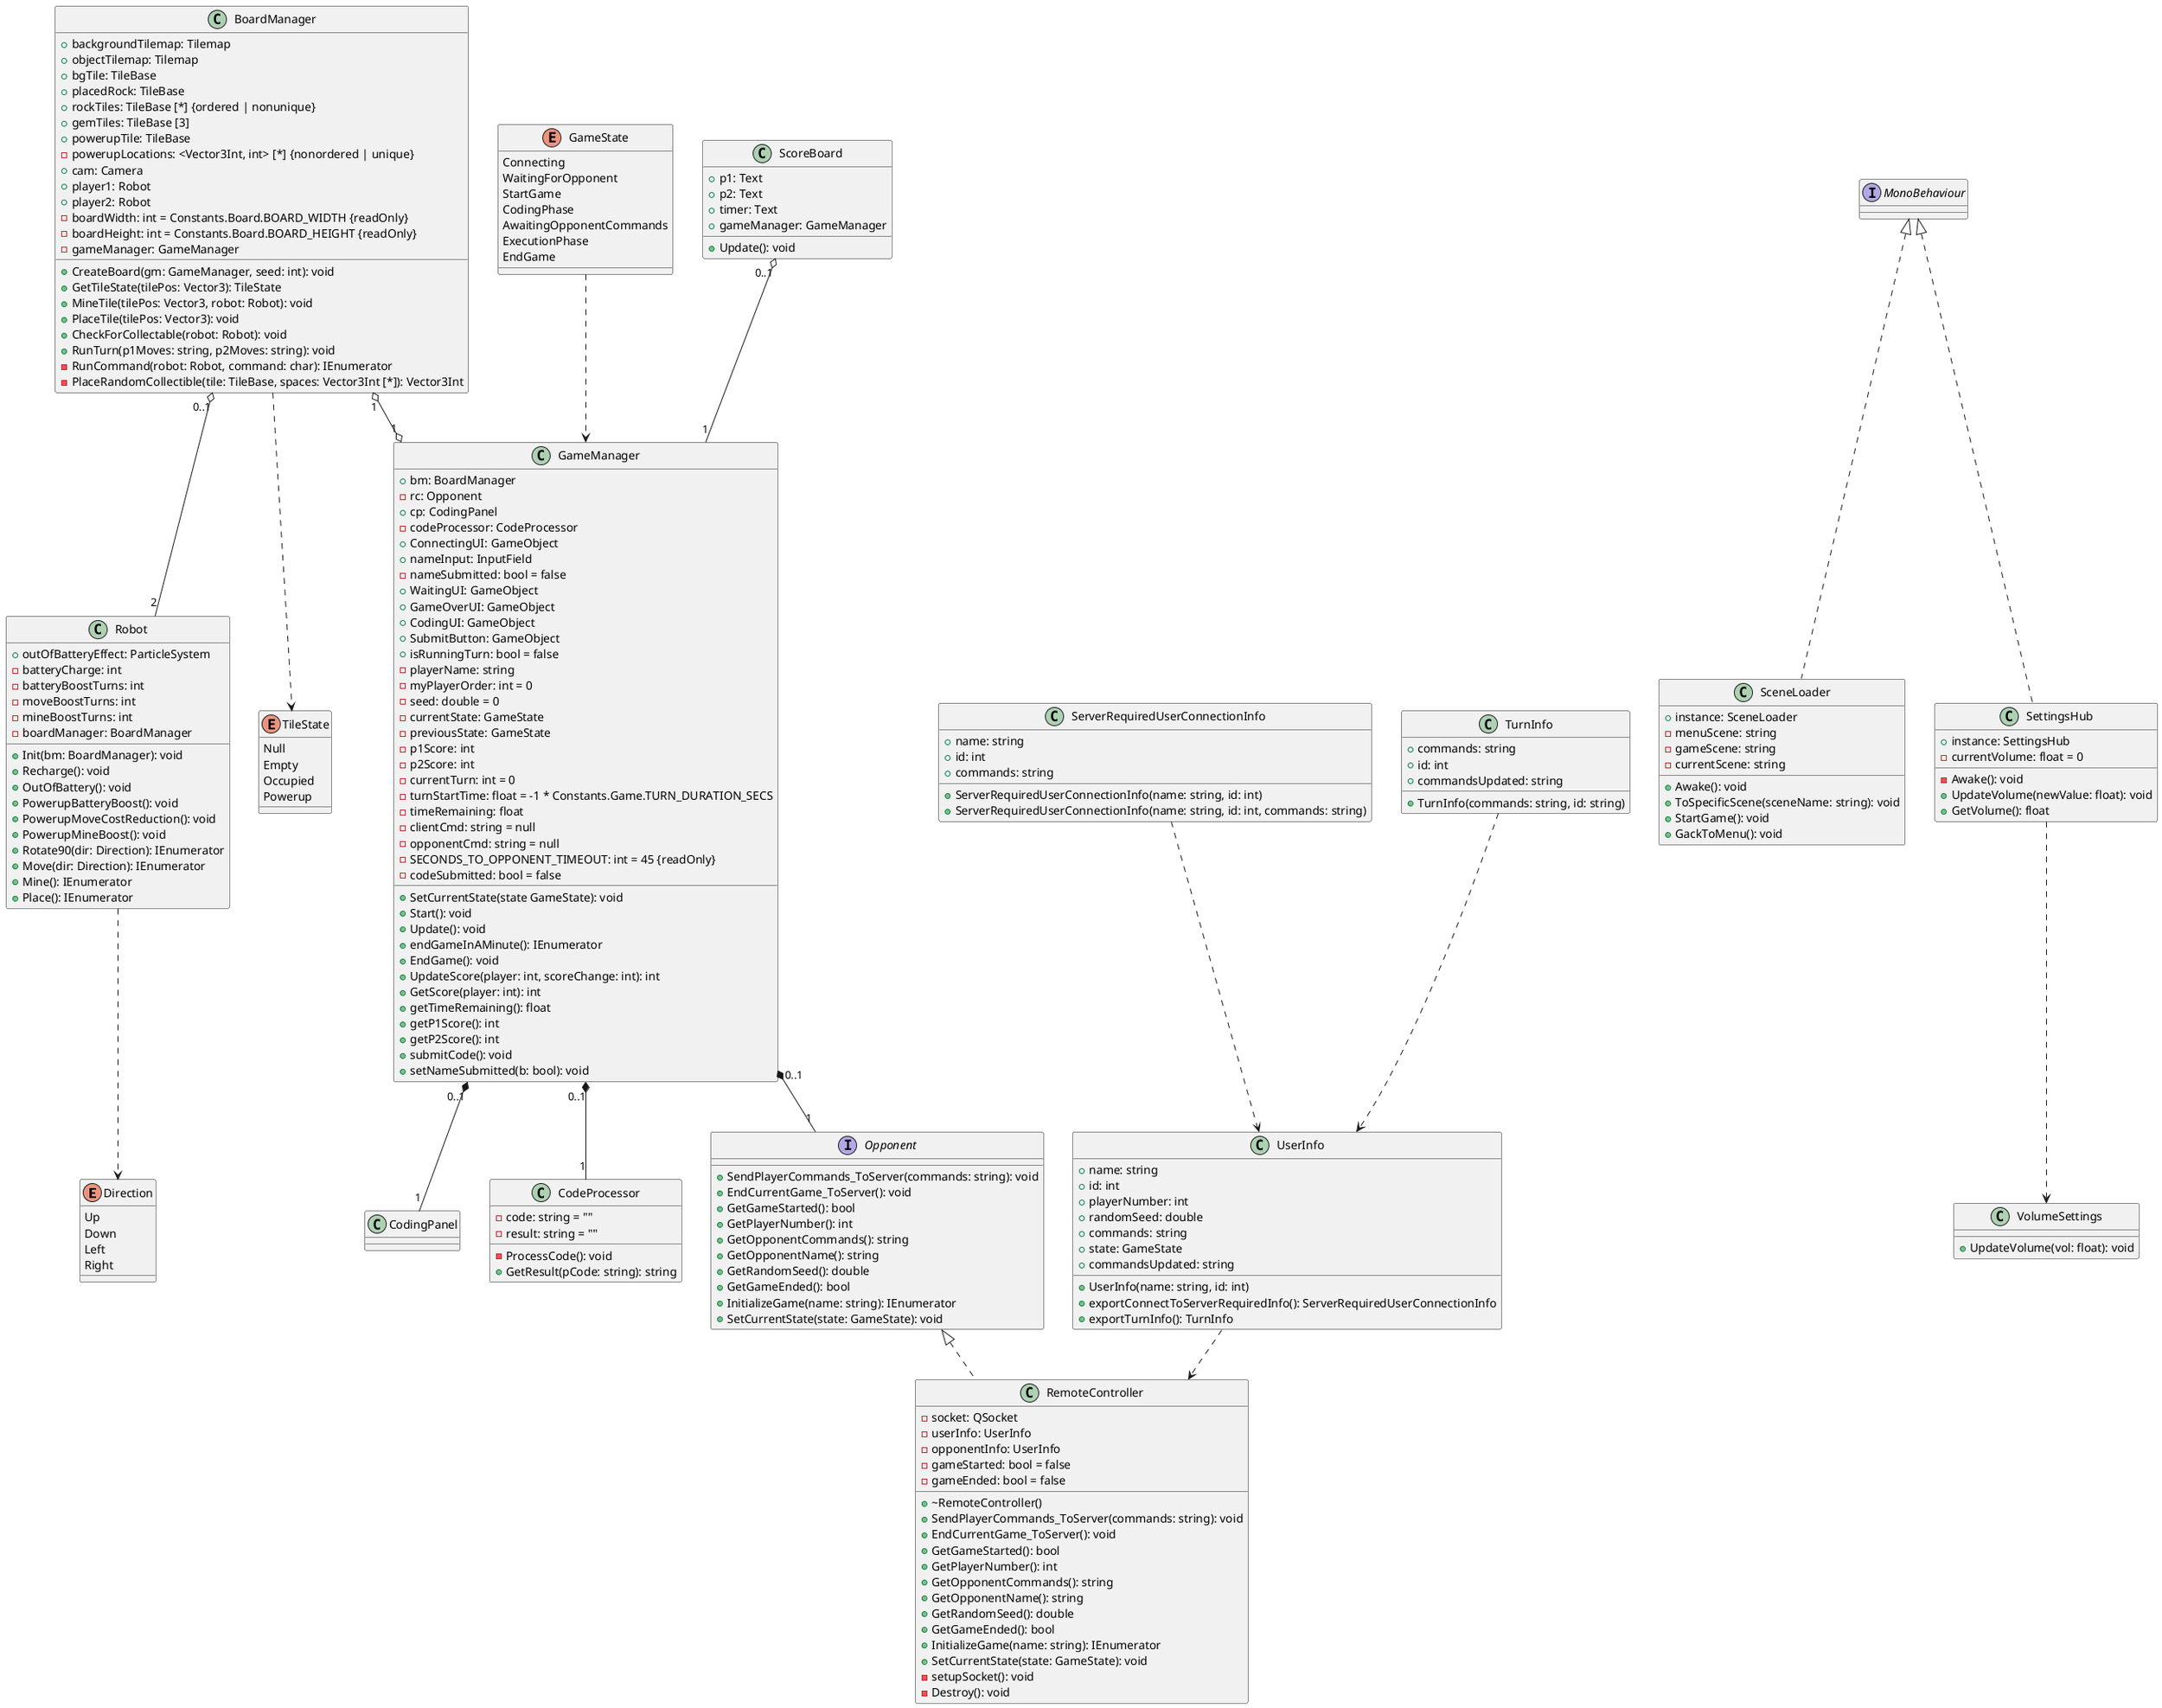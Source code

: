 @startuml robot_movement

' Robot

enum Direction {
    Up
    Down
    Left
    Right
}
Robot ..> Direction

' also implements MonoBehaviour
class Robot {
    + outOfBatteryEffect: ParticleSystem
    - batteryCharge: int
    - batteryBoostTurns: int
    - moveBoostTurns: int
    - mineBoostTurns: int
    - boardManager: BoardManager
    + Init(bm: BoardManager): void
    + Recharge(): void
    + OutOfBattery(): void
    + PowerupBatteryBoost(): void
    + PowerupMoveCostReduction(): void
    + PowerupMineBoost(): void
    + Rotate90(dir: Direction): IEnumerator
    + Move(dir: Direction): IEnumerator
    + Mine(): IEnumerator
    + Place(): IEnumerator
}

' BoardManager

enum TileState {
    Null
    Empty
    Occupied
    Powerup
}
BoardManager ..> TileState

' also implements MonoBehaviour
class BoardManager {
    + backgroundTilemap: Tilemap
    + objectTilemap: Tilemap
    + bgTile: TileBase
    + placedRock: TileBase
    + rockTiles: TileBase [*] {ordered | nonunique}
    + gemTiles: TileBase [3]
    + powerupTile: TileBase
    - powerupLocations: <Vector3Int, int> [*] {nonordered | unique}
    + cam: Camera
    + player1: Robot
    + player2: Robot
    - boardWidth: int = Constants.Board.BOARD_WIDTH {readOnly}
    - boardHeight: int = Constants.Board.BOARD_HEIGHT {readOnly}
    - gameManager: GameManager
    + CreateBoard(gm: GameManager, seed: int): void
    + GetTileState(tilePos: Vector3): TileState
    + MineTile(tilePos: Vector3, robot: Robot): void
    + PlaceTile(tilePos: Vector3): void
    + CheckForCollectable(robot: Robot): void
    + RunTurn(p1Moves: string, p2Moves: string): void
    - RunCommand(robot: Robot, command: char): IEnumerator
    - PlaceRandomCollectible(tile: TileBase, spaces: Vector3Int [*]): Vector3Int
}
BoardManager "0..1" o-- "2" Robot
BoardManager "1" o--o "1" GameManager

' GameManager

enum GameState {
    Connecting
    WaitingForOpponent
    StartGame
    CodingPhase
    AwaitingOpponentCommands
    ExecutionPhase
    EndGame
}
GameState ..> GameManager

' also implements MonoBehaviour
class GameManager {
    + bm: BoardManager
    - rc: Opponent
    + cp: CodingPanel
    - codeProcessor: CodeProcessor
    + ConnectingUI: GameObject
    + nameInput: InputField
    - nameSubmitted: bool = false
    + WaitingUI: GameObject
    + GameOverUI: GameObject
    + CodingUI: GameObject
    + SubmitButton: GameObject
    + isRunningTurn: bool = false
    - playerName: string
    - myPlayerOrder: int = 0
    - seed: double = 0
    - currentState: GameState
    - previousState: GameState
    - p1Score: int
    - p2Score: int
    - currentTurn: int = 0
    - turnStartTime: float = -1 * Constants.Game.TURN_DURATION_SECS
    - timeRemaining: float
    - clientCmd: string = null
    - opponentCmd: string = null
    - SECONDS_TO_OPPONENT_TIMEOUT: int = 45 {readOnly}
    - codeSubmitted: bool = false
    + SetCurrentState(state GameState): void
    + Start(): void
    + Update(): void
    + endGameInAMinute(): IEnumerator
    + EndGame(): void
    + UpdateScore(player: int, scoreChange: int): int
    + GetScore(player: int): int
    + getTimeRemaining(): float
    + getP1Score(): int
    + getP2Score(): int
    + submitCode(): void
    + setNameSubmitted(b: bool): void
}
GameManager "0..1" *-- "1" CodingPanel
GameManager "0..1" *-- "1" CodeProcessor
GameManager "0..1" *-- "1" Opponent

' CodeProcessor

class CodeProcessor {
    - code: string = ""
    - result: string = ""
    - ProcessCode(): void
    + GetResult(pCode: string): string
}

' also implements MonoBehaviour
class ScoreBoard {
    + p1: Text
    + p2: Text
    + timer: Text
    + gameManager: GameManager
    + Update(): void
}
ScoreBoard "0..1" o-- "1" GameManager

' Menus

class SceneLoader implements MonoBehaviour {
    + instance: SceneLoader
    - menuScene: string
    - gameScene: string
    - currentScene: string
    + Awake(): void
    + ToSpecificScene(sceneName: string): void
    + StartGame(): void
    + GackToMenu(): void
}

class SettingsHub implements MonoBehaviour {
    + instance: SettingsHub
    - currentVolume: float = 0
    - Awake(): void
    + UpdateVolume(newValue: float): void
    + GetVolume(): float
}

' also implements MonoBehaviour
class VolumeSettings {
    + UpdateVolume(vol: float): void
}
SettingsHub ..> VolumeSettings

' Remote Info Classes

class UserInfo {
    + name: string
    + id: int
    + playerNumber: int
    + randomSeed: double
    + commands: string
    + state: GameState
    + commandsUpdated: string
    + UserInfo(name: string, id: int)
    + exportConnectToServerRequiredInfo(): ServerRequiredUserConnectionInfo
    + exportTurnInfo(): TurnInfo
}
UserInfo ..> RemoteController

class ServerRequiredUserConnectionInfo {
    + name: string
    + id: int
    + commands: string
    + ServerRequiredUserConnectionInfo(name: string, id: int)
    + ServerRequiredUserConnectionInfo(name: string, id: int, commands: string)
}
ServerRequiredUserConnectionInfo ..> UserInfo

class TurnInfo {
    + commands: string
    + id: int
    + commandsUpdated: string
    + TurnInfo(commands: string, id: string)
}
TurnInfo ..> UserInfo

' RemoteController

interface Opponent {
    + SendPlayerCommands_ToServer(commands: string): void
    + EndCurrentGame_ToServer(): void
    + GetGameStarted(): bool
    + GetPlayerNumber(): int
    + GetOpponentCommands(): string
    + GetOpponentName(): string
    + GetRandomSeed(): double
    + GetGameEnded(): bool
    + InitializeGame(name: string): IEnumerator
    + SetCurrentState(state: GameState): void
}

class RemoteController implements Opponent {
    - socket: QSocket
    - userInfo: UserInfo
    - opponentInfo: UserInfo
    - gameStarted: bool = false
    - gameEnded: bool = false
    + ~RemoteController()
    + SendPlayerCommands_ToServer(commands: string): void
    + EndCurrentGame_ToServer(): void
    + GetGameStarted(): bool
    + GetPlayerNumber(): int
    + GetOpponentCommands(): string
    + GetOpponentName(): string
    + GetRandomSeed(): double
    + GetGameEnded(): bool
    + InitializeGame(name: string): IEnumerator
    + SetCurrentState(state: GameState): void
    - setupSocket(): void
    - Destroy(): void
}

@enduml
